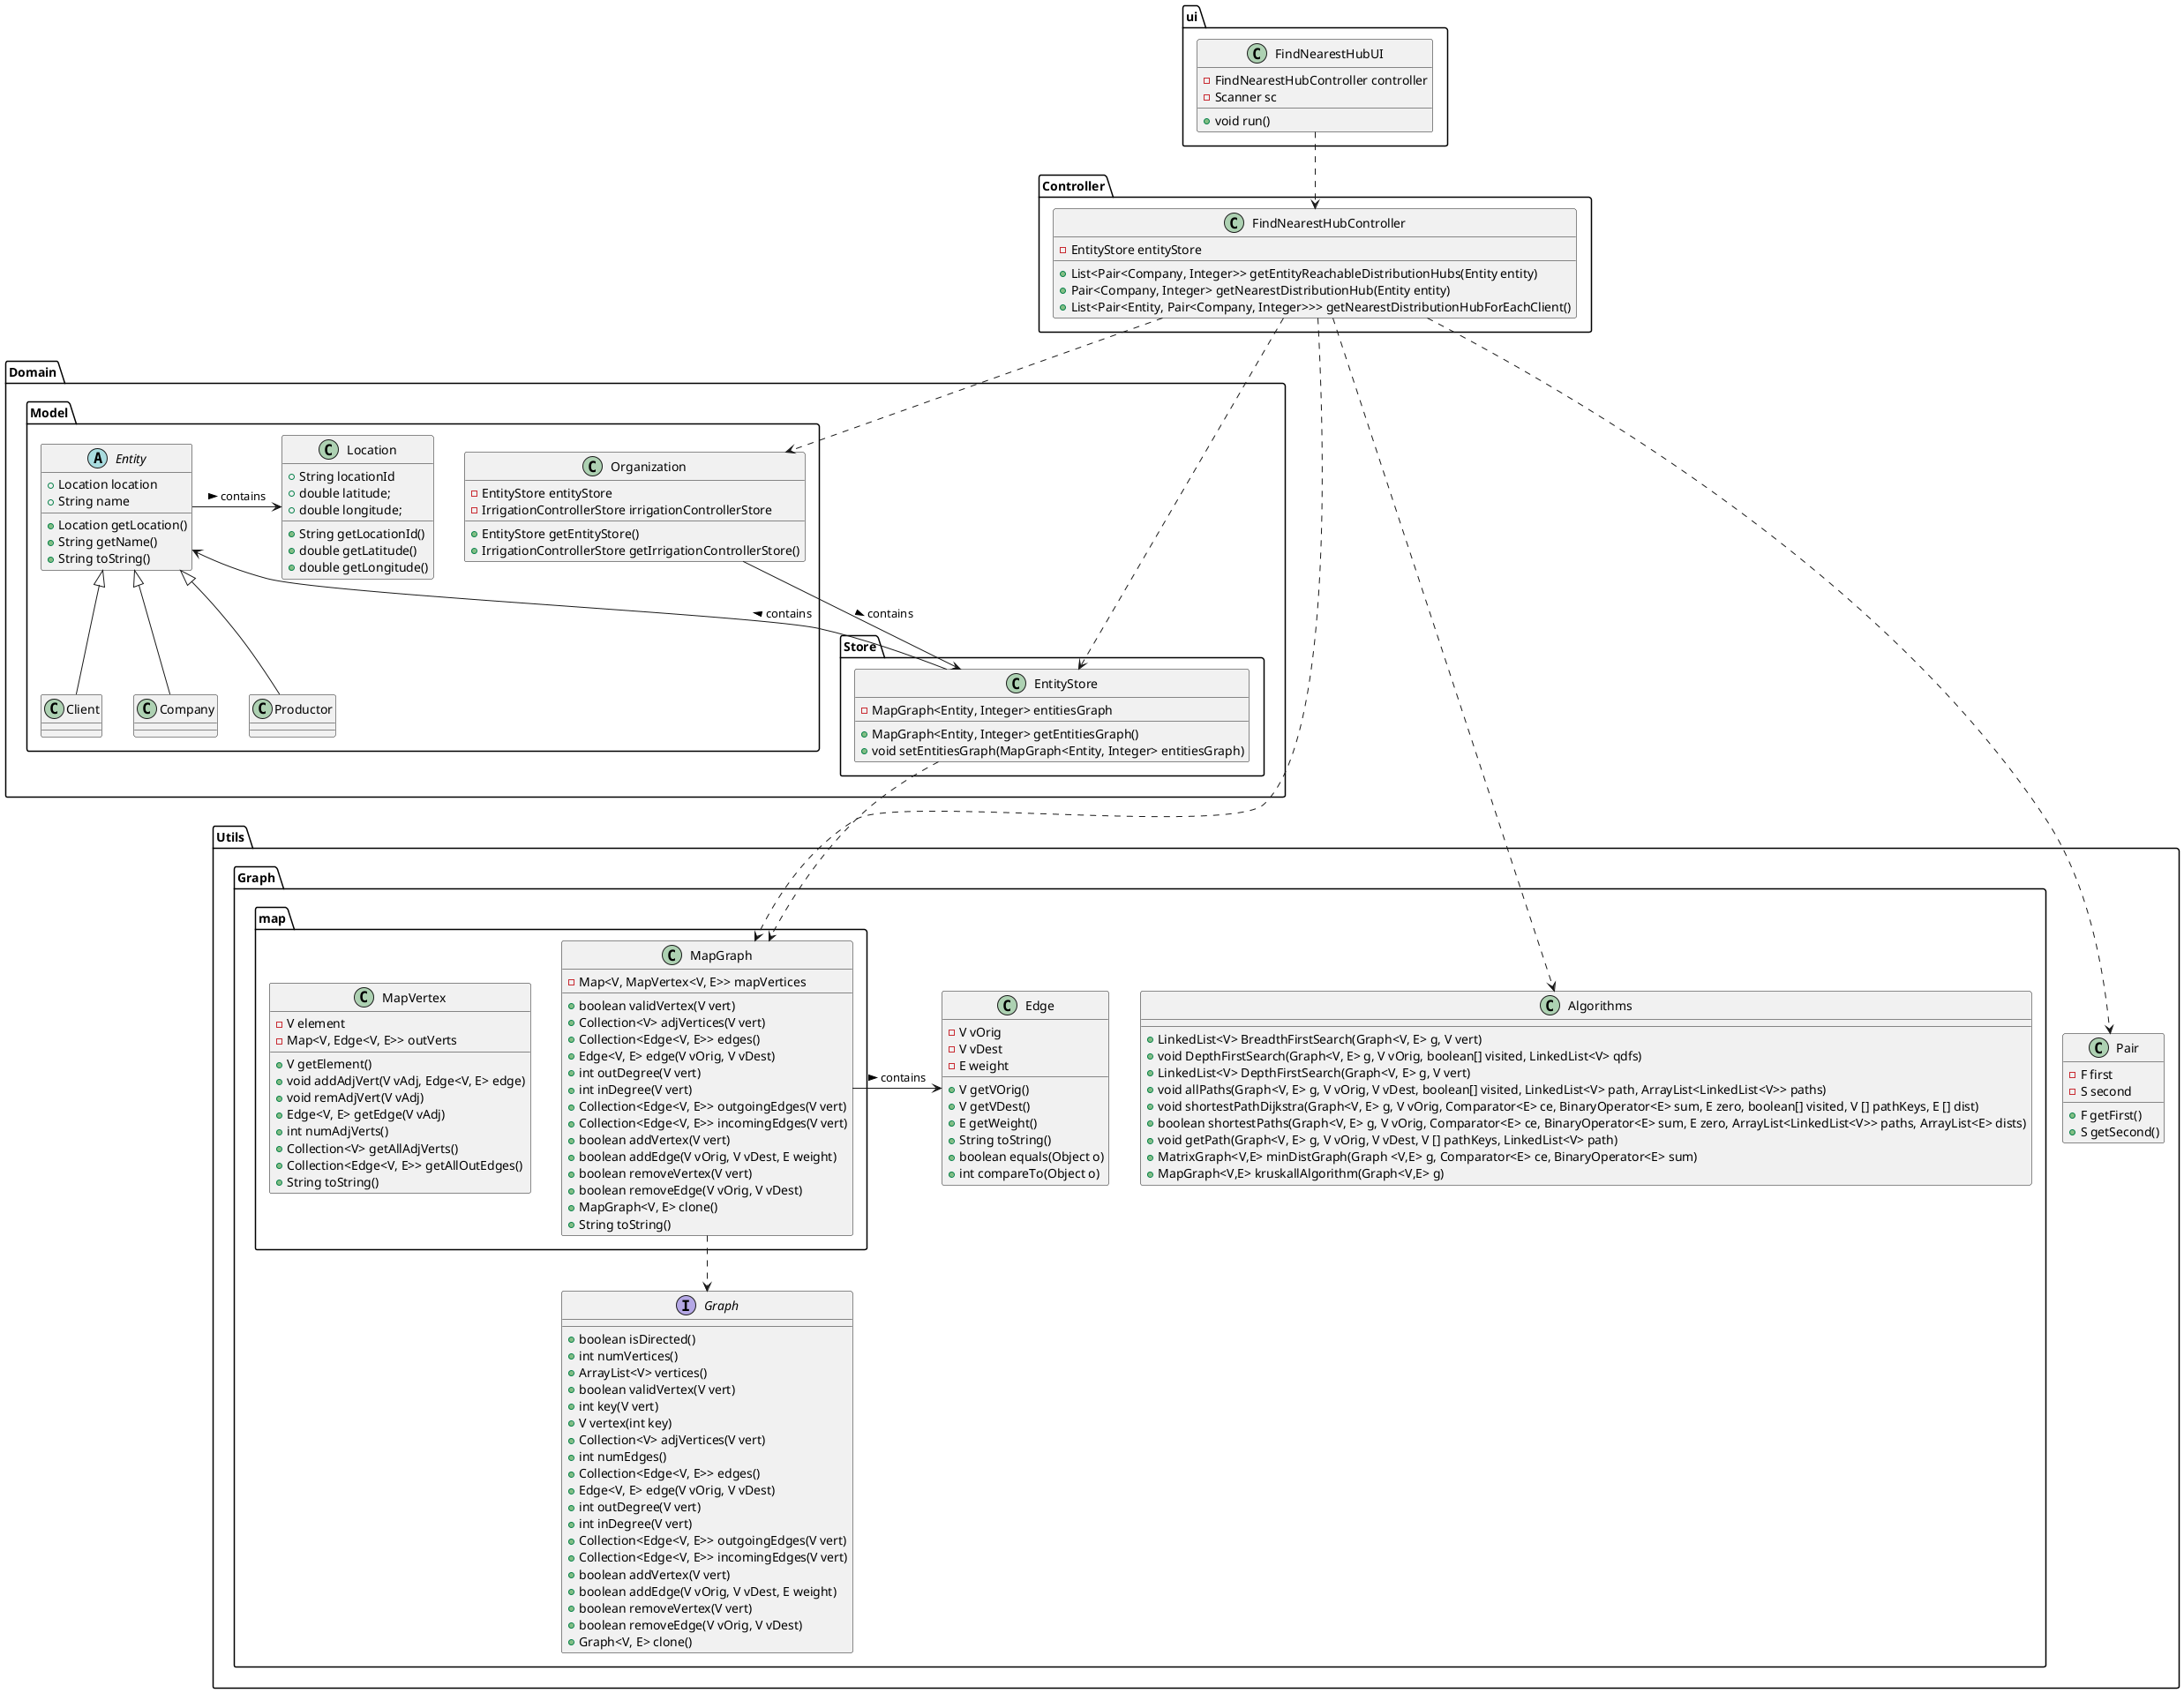 @startuml
'https://plantuml.com/class-diagram

package ui {
class FindNearestHubUI{
-FindNearestHubController controller
-Scanner sc
+void run()
}

}
package Controller {
class FindNearestHubController{
-EntityStore entityStore
+List<Pair<Company, Integer>> getEntityReachableDistributionHubs(Entity entity)
+Pair<Company, Integer> getNearestDistributionHub(Entity entity)
+List<Pair<Entity, Pair<Company, Integer>>> getNearestDistributionHubForEachClient()
}
}
package Domain {

package Store {
class EntityStore {
-MapGraph<Entity, Integer> entitiesGraph
+MapGraph<Entity, Integer> getEntitiesGraph()
+void setEntitiesGraph(MapGraph<Entity, Integer> entitiesGraph)
}
}
package Model {

abstract class Entity {
+Location location
+String name
+Location getLocation()
+String getName()
+String toString()

}

class Client extends Entity {
}

class Company extends Entity {
}

class Productor extends Entity {
}

class Location {
+String locationId
+double latitude;
+double longitude;
+String getLocationId()
+double getLatitude()
+double getLongitude()
}

class Organization {
-EntityStore entityStore
-IrrigationControllerStore irrigationControllerStore
+EntityStore getEntityStore()
+IrrigationControllerStore getIrrigationControllerStore()
}

}

}
package Utils {

class Pair {
-F first
-S second
+F getFirst()
+S getSecond()

}

package Graph {

package map {

class MapGraph {
-Map<V, MapVertex<V, E>> mapVertices
+boolean validVertex(V vert)
+Collection<V> adjVertices(V vert)
+Collection<Edge<V, E>> edges()
+Edge<V, E> edge(V vOrig, V vDest)
+int outDegree(V vert)
+int inDegree(V vert)
+ Collection<Edge<V, E>> outgoingEdges(V vert)
+Collection<Edge<V, E>> incomingEdges(V vert)
+boolean addVertex(V vert)
+boolean addEdge(V vOrig, V vDest, E weight)
+boolean removeVertex(V vert)
+boolean removeEdge(V vOrig, V vDest)
+MapGraph<V, E> clone()
+String toString()
}

class MapVertex {
-V element
-Map<V, Edge<V, E>> outVerts
+V getElement()
+void addAdjVert(V vAdj, Edge<V, E> edge)
+void remAdjVert(V vAdj)
+Edge<V, E> getEdge(V vAdj)
+int numAdjVerts()
+Collection<V> getAllAdjVerts()
+Collection<Edge<V, E>> getAllOutEdges()
+String toString()
}

}

class Edge {
-V vOrig
-V vDest
-E weight
+V getVOrig()
+V getVDest()
+E getWeight()
+String toString()
+boolean equals(Object o)
+int compareTo(Object o)
}

interface Graph {
+boolean isDirected()
+int numVertices()
+ArrayList<V> vertices()
+boolean validVertex(V vert)
+int key(V vert)
+V vertex(int key)
+Collection<V> adjVertices(V vert)
+int numEdges()
+Collection<Edge<V, E>> edges()
+Edge<V, E> edge(V vOrig, V vDest)
+int outDegree(V vert)
+int inDegree(V vert)
+Collection<Edge<V, E>> outgoingEdges(V vert)
+Collection<Edge<V, E>> incomingEdges(V vert)
+boolean addVertex(V vert)
+boolean addEdge(V vOrig, V vDest, E weight)
+boolean removeVertex(V vert)
+boolean removeEdge(V vOrig, V vDest)
+Graph<V, E> clone()
}

class Algorithms {
+LinkedList<V> BreadthFirstSearch(Graph<V, E> g, V vert)
+void DepthFirstSearch(Graph<V, E> g, V vOrig, boolean[] visited, LinkedList<V> qdfs)
+LinkedList<V> DepthFirstSearch(Graph<V, E> g, V vert)
+void allPaths(Graph<V, E> g, V vOrig, V vDest, boolean[] visited, LinkedList<V> path, ArrayList<LinkedList<V>> paths)
+void shortestPathDijkstra(Graph<V, E> g, V vOrig, Comparator<E> ce, BinaryOperator<E> sum, E zero, boolean[] visited, V [] pathKeys, E [] dist)
+boolean shortestPaths(Graph<V, E> g, V vOrig, Comparator<E> ce, BinaryOperator<E> sum, E zero, ArrayList<LinkedList<V>> paths, ArrayList<E> dists)
+void getPath(Graph<V, E> g, V vOrig, V vDest, V [] pathKeys, LinkedList<V> path)
+MatrixGraph<V,E> minDistGraph(Graph <V,E> g, Comparator<E> ce, BinaryOperator<E> sum)
+MapGraph<V,E> kruskallAlgorithm(Graph<V,E> g)
}

MapGraph .-> Graph
MapGraph -> Edge : contains >
FindNearestHubUI .-> FindNearestHubController
FindNearestHubController .-> MapGraph
FindNearestHubController .-> Algorithms
FindNearestHubController .-> Pair
FindNearestHubController .-> EntityStore
FindNearestHubController .-> Organization
EntityStore -> Entity : contains >
Organization --> EntityStore : contains >
EntityStore .-> MapGraph
Entity -> Location : contains >

@enduml